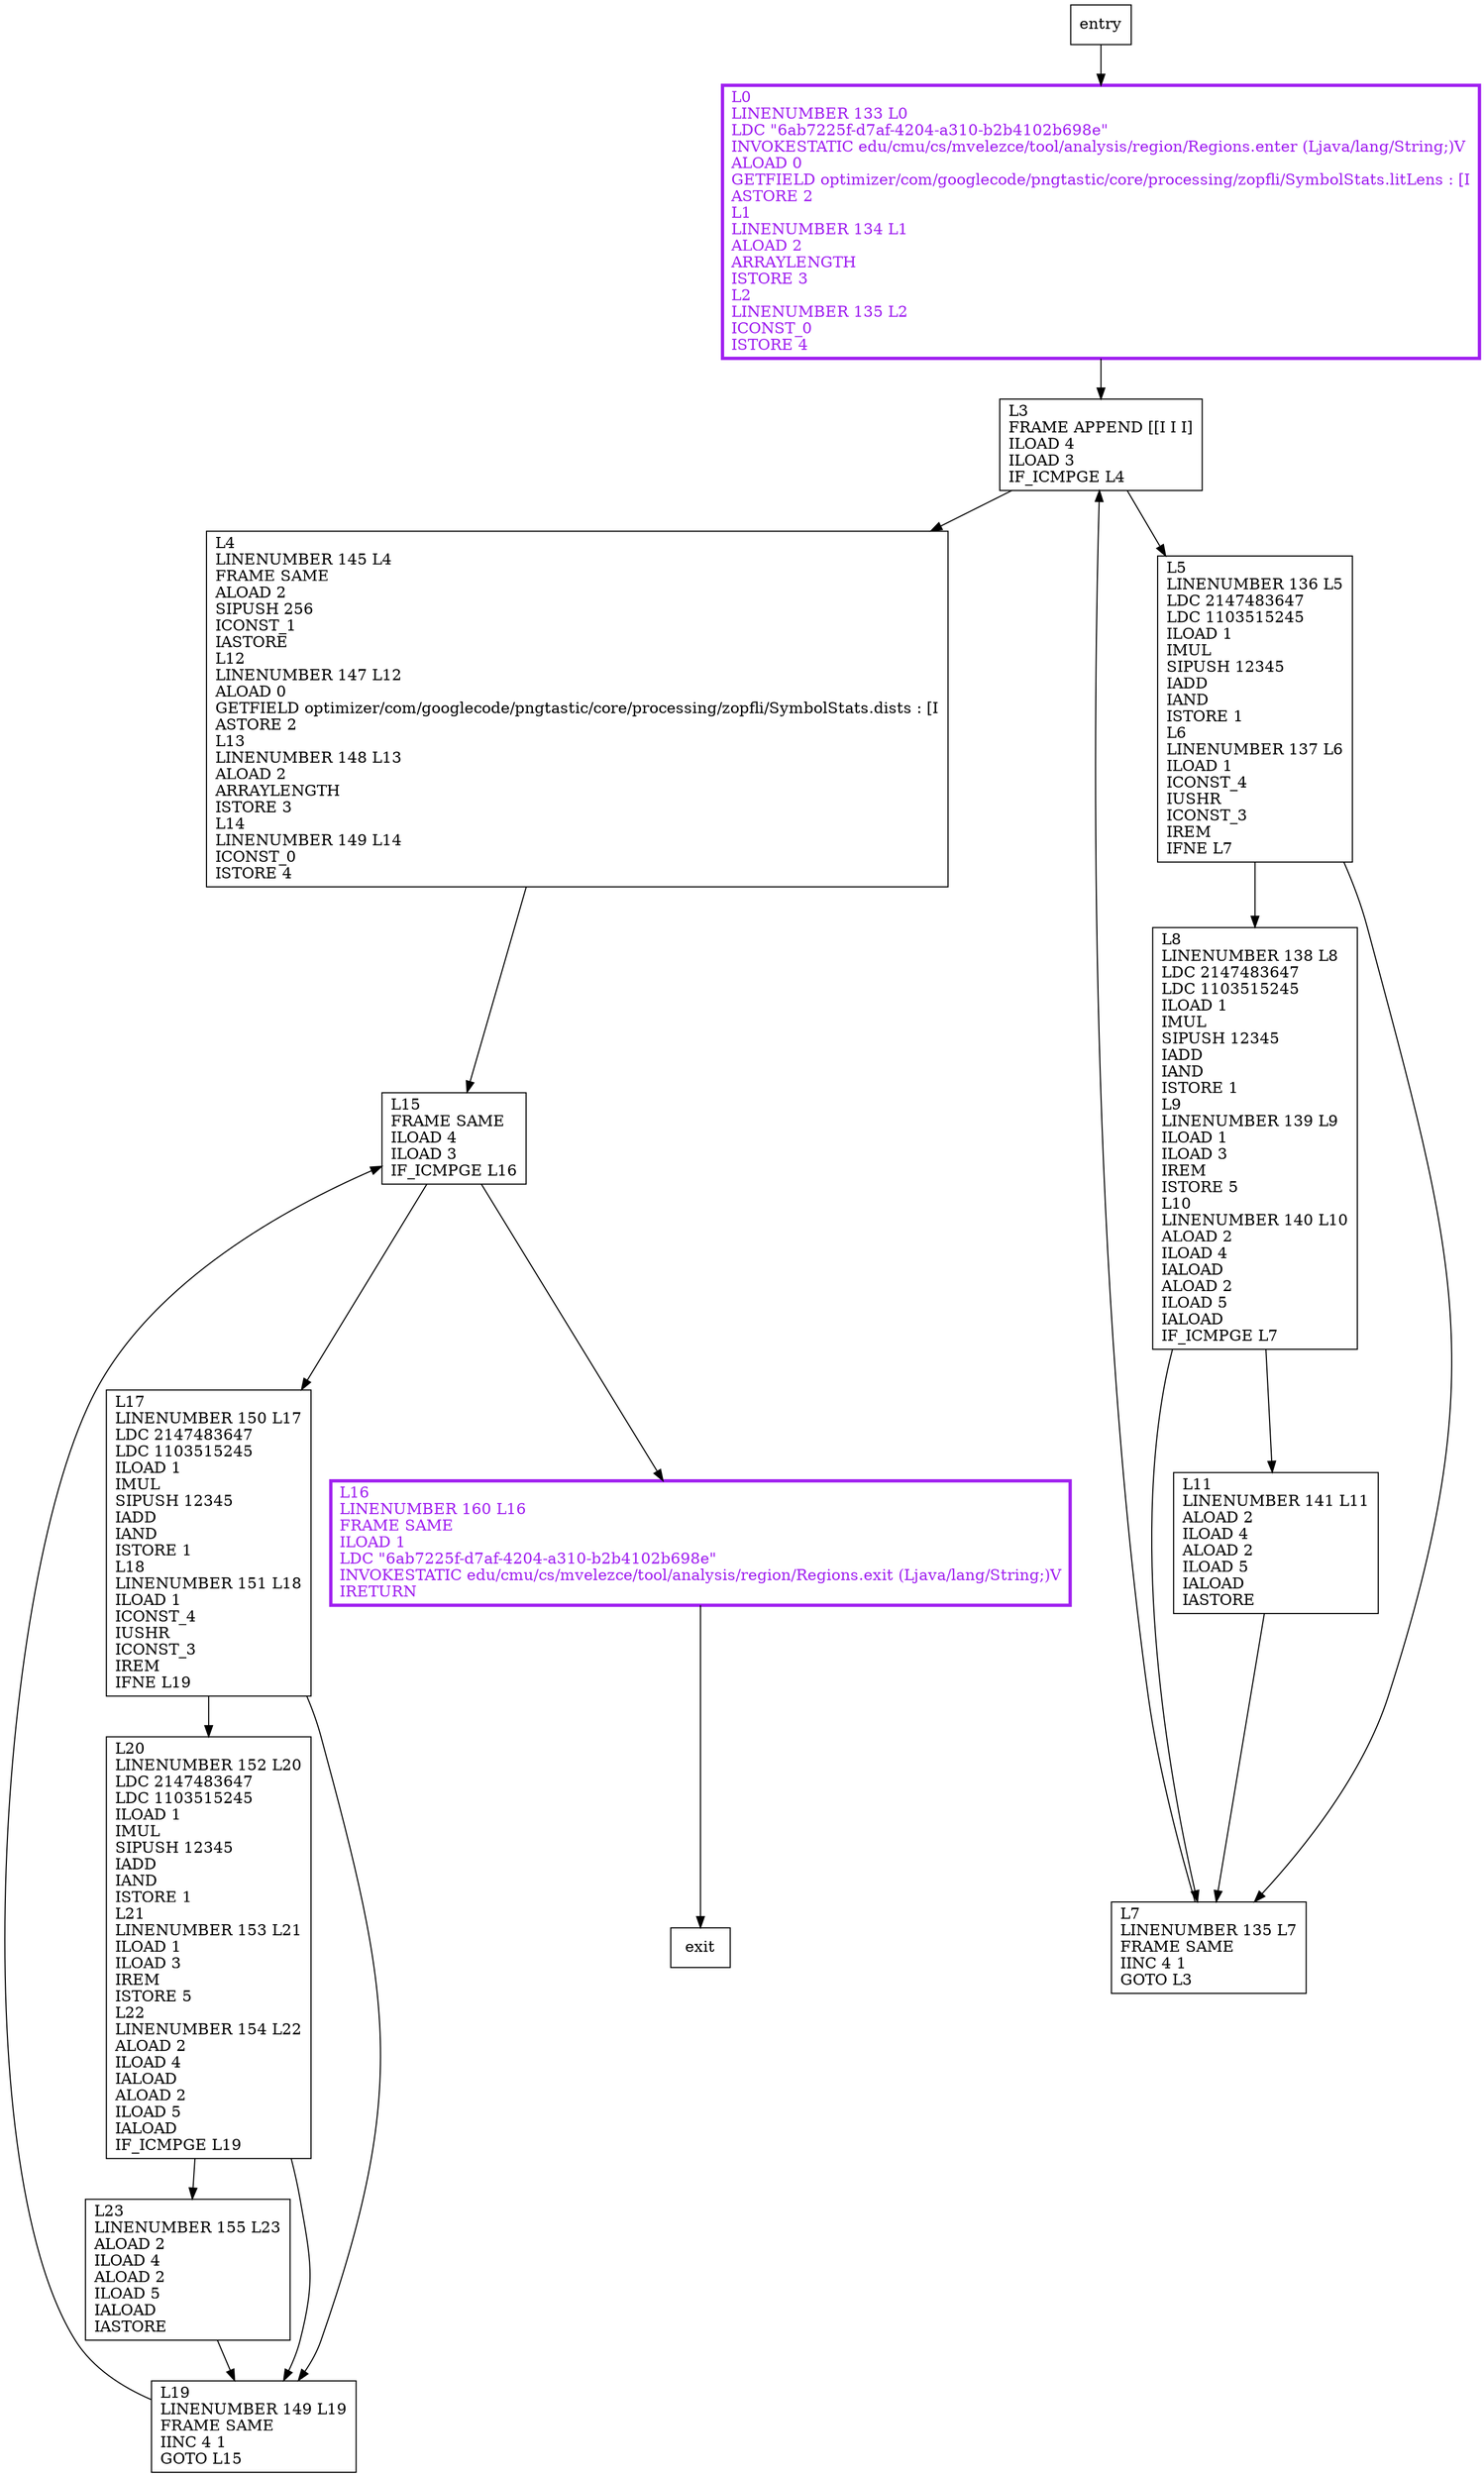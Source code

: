 digraph randomizeFreqs {
node [shape=record];
1250142026 [label="L0\lLINENUMBER 133 L0\lLDC \"6ab7225f-d7af-4204-a310-b2b4102b698e\"\lINVOKESTATIC edu/cmu/cs/mvelezce/tool/analysis/region/Regions.enter (Ljava/lang/String;)V\lALOAD 0\lGETFIELD optimizer/com/googlecode/pngtastic/core/processing/zopfli/SymbolStats.litLens : [I\lASTORE 2\lL1\lLINENUMBER 134 L1\lALOAD 2\lARRAYLENGTH\lISTORE 3\lL2\lLINENUMBER 135 L2\lICONST_0\lISTORE 4\l"];
903525611 [label="L16\lLINENUMBER 160 L16\lFRAME SAME\lILOAD 1\lLDC \"6ab7225f-d7af-4204-a310-b2b4102b698e\"\lINVOKESTATIC edu/cmu/cs/mvelezce/tool/analysis/region/Regions.exit (Ljava/lang/String;)V\lIRETURN\l"];
20224131 [label="L4\lLINENUMBER 145 L4\lFRAME SAME\lALOAD 2\lSIPUSH 256\lICONST_1\lIASTORE\lL12\lLINENUMBER 147 L12\lALOAD 0\lGETFIELD optimizer/com/googlecode/pngtastic/core/processing/zopfli/SymbolStats.dists : [I\lASTORE 2\lL13\lLINENUMBER 148 L13\lALOAD 2\lARRAYLENGTH\lISTORE 3\lL14\lLINENUMBER 149 L14\lICONST_0\lISTORE 4\l"];
764419760 [label="L17\lLINENUMBER 150 L17\lLDC 2147483647\lLDC 1103515245\lILOAD 1\lIMUL\lSIPUSH 12345\lIADD\lIAND\lISTORE 1\lL18\lLINENUMBER 151 L18\lILOAD 1\lICONST_4\lIUSHR\lICONST_3\lIREM\lIFNE L19\l"];
1000966072 [label="L19\lLINENUMBER 149 L19\lFRAME SAME\lIINC 4 1\lGOTO L15\l"];
1594138273 [label="L23\lLINENUMBER 155 L23\lALOAD 2\lILOAD 4\lALOAD 2\lILOAD 5\lIALOAD\lIASTORE\l"];
1926004335 [label="L15\lFRAME SAME\lILOAD 4\lILOAD 3\lIF_ICMPGE L16\l"];
2135449562 [label="L7\lLINENUMBER 135 L7\lFRAME SAME\lIINC 4 1\lGOTO L3\l"];
139566260 [label="L3\lFRAME APPEND [[I I I]\lILOAD 4\lILOAD 3\lIF_ICMPGE L4\l"];
1261031890 [label="L5\lLINENUMBER 136 L5\lLDC 2147483647\lLDC 1103515245\lILOAD 1\lIMUL\lSIPUSH 12345\lIADD\lIAND\lISTORE 1\lL6\lLINENUMBER 137 L6\lILOAD 1\lICONST_4\lIUSHR\lICONST_3\lIREM\lIFNE L7\l"];
225672073 [label="L11\lLINENUMBER 141 L11\lALOAD 2\lILOAD 4\lALOAD 2\lILOAD 5\lIALOAD\lIASTORE\l"];
1058609221 [label="L20\lLINENUMBER 152 L20\lLDC 2147483647\lLDC 1103515245\lILOAD 1\lIMUL\lSIPUSH 12345\lIADD\lIAND\lISTORE 1\lL21\lLINENUMBER 153 L21\lILOAD 1\lILOAD 3\lIREM\lISTORE 5\lL22\lLINENUMBER 154 L22\lALOAD 2\lILOAD 4\lIALOAD\lALOAD 2\lILOAD 5\lIALOAD\lIF_ICMPGE L19\l"];
673586830 [label="L8\lLINENUMBER 138 L8\lLDC 2147483647\lLDC 1103515245\lILOAD 1\lIMUL\lSIPUSH 12345\lIADD\lIAND\lISTORE 1\lL9\lLINENUMBER 139 L9\lILOAD 1\lILOAD 3\lIREM\lISTORE 5\lL10\lLINENUMBER 140 L10\lALOAD 2\lILOAD 4\lIALOAD\lALOAD 2\lILOAD 5\lIALOAD\lIF_ICMPGE L7\l"];
entry;
exit;
1250142026 -> 139566260;
903525611 -> exit;
20224131 -> 1926004335;
764419760 -> 1058609221;
764419760 -> 1000966072;
1000966072 -> 1926004335;
1594138273 -> 1000966072;
entry -> 1250142026;
1926004335 -> 903525611;
1926004335 -> 764419760;
2135449562 -> 139566260;
139566260 -> 1261031890;
139566260 -> 20224131;
1261031890 -> 2135449562;
1261031890 -> 673586830;
225672073 -> 2135449562;
1058609221 -> 1594138273;
1058609221 -> 1000966072;
673586830 -> 2135449562;
673586830 -> 225672073;
1250142026[fontcolor="purple", penwidth=3, color="purple"];
903525611[fontcolor="purple", penwidth=3, color="purple"];
}
